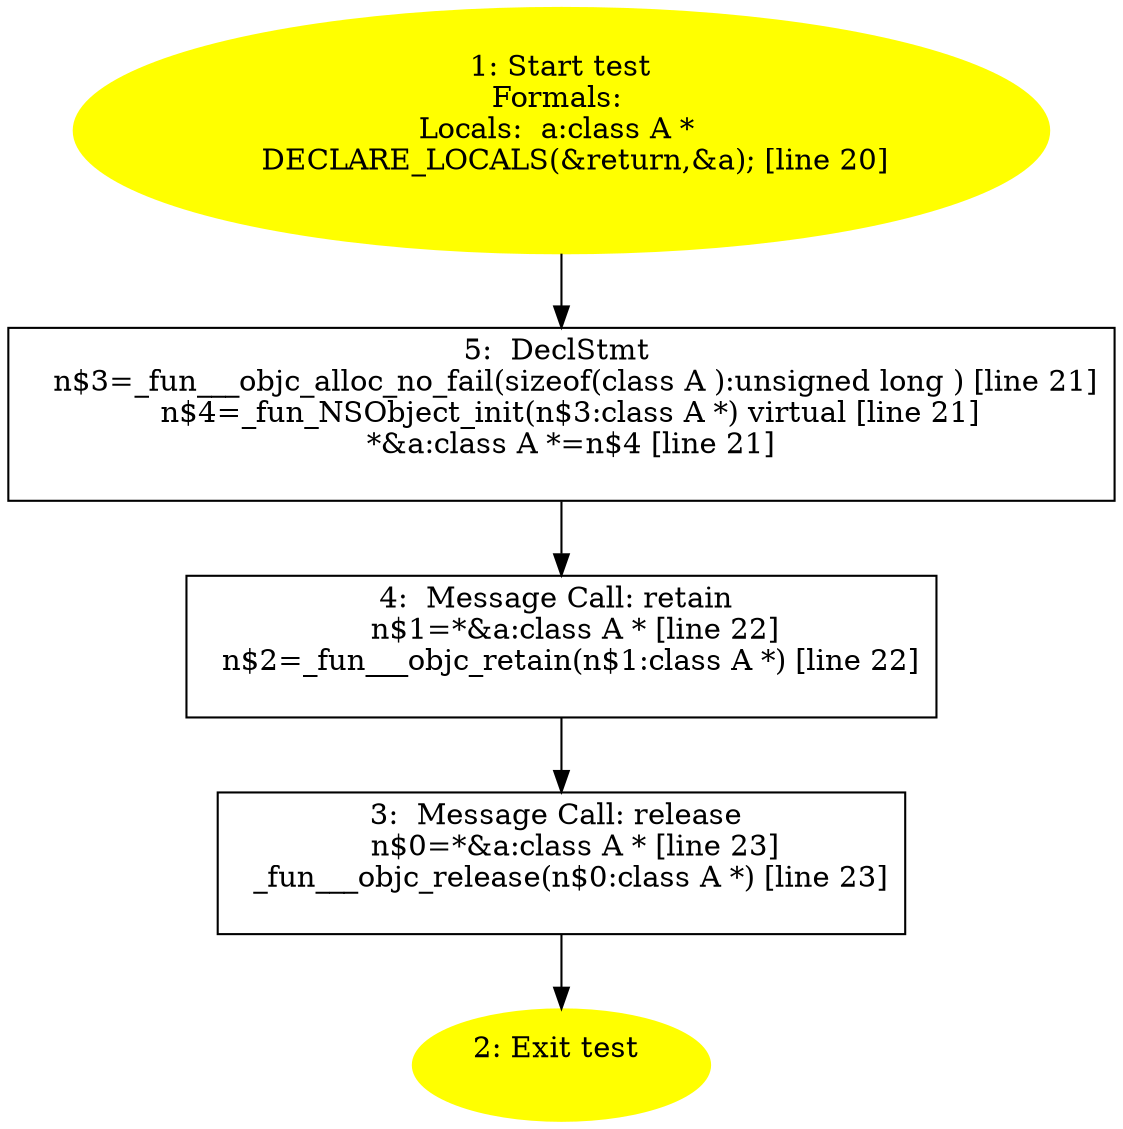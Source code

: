 /* @generated */
digraph iCFG {
5 [label="5:  DeclStmt \n   n$3=_fun___objc_alloc_no_fail(sizeof(class A ):unsigned long ) [line 21]\n  n$4=_fun_NSObject_init(n$3:class A *) virtual [line 21]\n  *&a:class A *=n$4 [line 21]\n " shape="box"]
	

	 5 -> 4 ;
4 [label="4:  Message Call: retain \n   n$1=*&a:class A * [line 22]\n  n$2=_fun___objc_retain(n$1:class A *) [line 22]\n " shape="box"]
	

	 4 -> 3 ;
3 [label="3:  Message Call: release \n   n$0=*&a:class A * [line 23]\n  _fun___objc_release(n$0:class A *) [line 23]\n " shape="box"]
	

	 3 -> 2 ;
2 [label="2: Exit test \n  " color=yellow style=filled]
	

1 [label="1: Start test\nFormals: \nLocals:  a:class A * \n   DECLARE_LOCALS(&return,&a); [line 20]\n " color=yellow style=filled]
	

	 1 -> 5 ;
}
